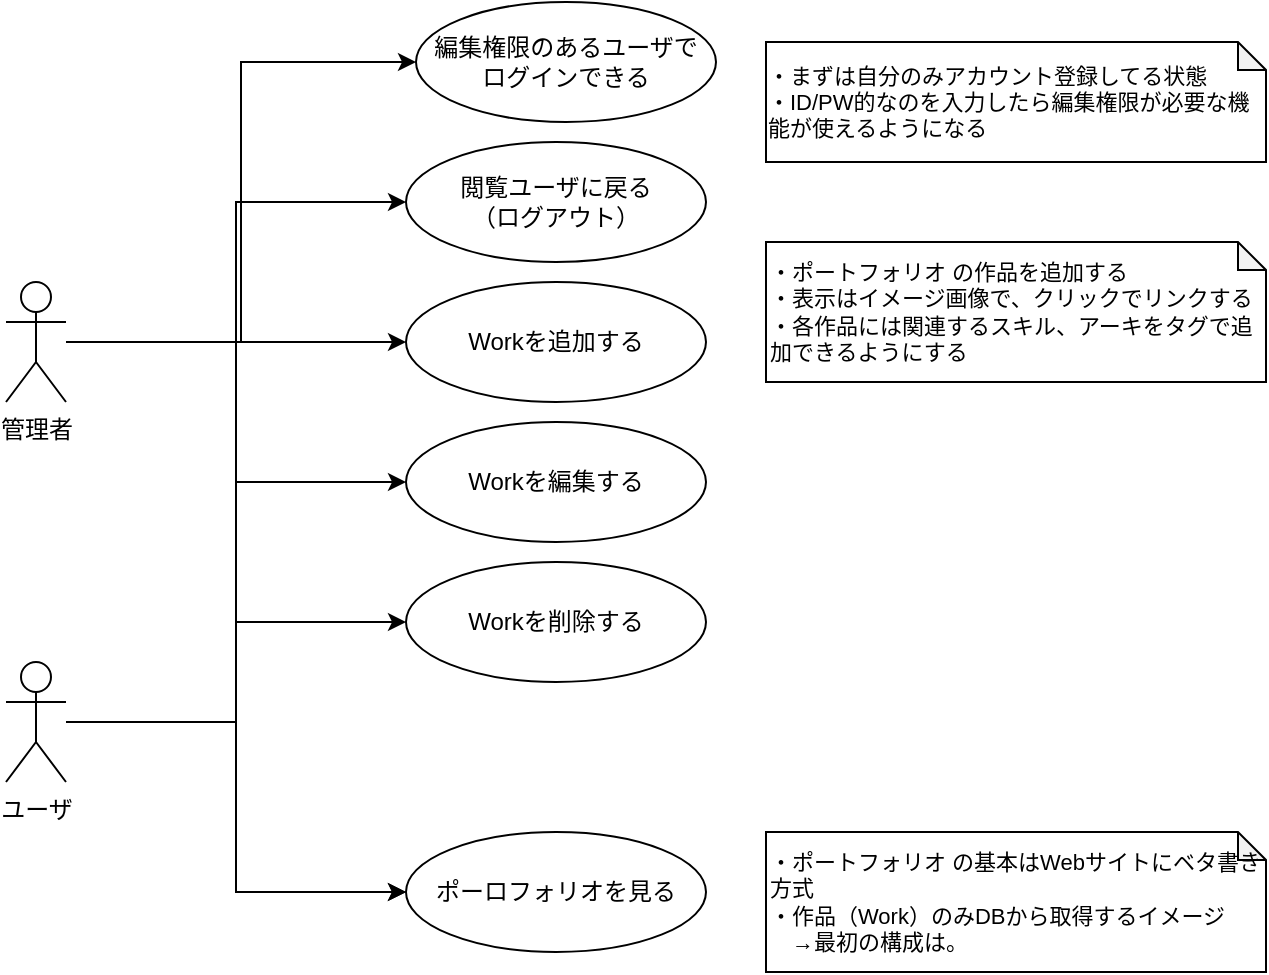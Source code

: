 <mxfile version="13.6.6" type="device" pages="3"><diagram id="HeWORIdY3KD_nEpGQdls" name="UseCase"><mxGraphModel dx="946" dy="544" grid="1" gridSize="10" guides="1" tooltips="1" connect="1" arrows="1" fold="1" page="1" pageScale="1" pageWidth="827" pageHeight="1169" math="0" shadow="0"><root><mxCell id="LyaG5LfeaQMu8W7W69Yl-0"/><mxCell id="LyaG5LfeaQMu8W7W69Yl-1" parent="LyaG5LfeaQMu8W7W69Yl-0"/><mxCell id="0gQRV1WzdWZrcxQRveQK-0" value="ポーロフォリオを見る" style="ellipse;whiteSpace=wrap;html=1;" parent="LyaG5LfeaQMu8W7W69Yl-1" vertex="1"><mxGeometry x="300" y="465" width="150" height="60" as="geometry"/></mxCell><mxCell id="0gQRV1WzdWZrcxQRveQK-7" value="閲覧ユーザに戻る&lt;br&gt;（ログアウト）" style="ellipse;whiteSpace=wrap;html=1;" parent="LyaG5LfeaQMu8W7W69Yl-1" vertex="1"><mxGeometry x="300" y="120" width="150" height="60" as="geometry"/></mxCell><mxCell id="0gQRV1WzdWZrcxQRveQK-8" value="編集権限のあるユーザで&lt;br&gt;ログインできる" style="ellipse;whiteSpace=wrap;html=1;" parent="LyaG5LfeaQMu8W7W69Yl-1" vertex="1"><mxGeometry x="305" y="50" width="150" height="60" as="geometry"/></mxCell><mxCell id="0gQRV1WzdWZrcxQRveQK-9" value="Workを編集する" style="ellipse;whiteSpace=wrap;html=1;" parent="LyaG5LfeaQMu8W7W69Yl-1" vertex="1"><mxGeometry x="300" y="260" width="150" height="60" as="geometry"/></mxCell><mxCell id="0gQRV1WzdWZrcxQRveQK-10" value="Workを追加する" style="ellipse;whiteSpace=wrap;html=1;" parent="LyaG5LfeaQMu8W7W69Yl-1" vertex="1"><mxGeometry x="300" y="190" width="150" height="60" as="geometry"/></mxCell><mxCell id="0gQRV1WzdWZrcxQRveQK-11" value="Workを削除する" style="ellipse;whiteSpace=wrap;html=1;" parent="LyaG5LfeaQMu8W7W69Yl-1" vertex="1"><mxGeometry x="300" y="330" width="150" height="60" as="geometry"/></mxCell><mxCell id="63rCEievMfwmWkdutWM2-0" value="&lt;div style=&quot;text-align: left ; font-size: 11px&quot;&gt;&lt;span&gt;&lt;font style=&quot;font-size: 11px&quot;&gt;・まずは自分のみアカウント登録してる状態&lt;/font&gt;&lt;/span&gt;&lt;/div&gt;&lt;div style=&quot;text-align: left ; font-size: 11px&quot;&gt;&lt;span&gt;&lt;font style=&quot;font-size: 11px&quot;&gt;・ID/PW的なのを入力したら編集権限が必要な機能が使えるようになる&lt;/font&gt;&lt;/span&gt;&lt;/div&gt;" style="shape=note;whiteSpace=wrap;html=1;backgroundOutline=1;darkOpacity=0.05;size=14;" parent="LyaG5LfeaQMu8W7W69Yl-1" vertex="1"><mxGeometry x="480" y="70" width="250" height="60" as="geometry"/></mxCell><mxCell id="63rCEievMfwmWkdutWM2-1" value="&lt;div style=&quot;font-size: 11px&quot;&gt;&lt;span&gt;&lt;font style=&quot;font-size: 11px&quot;&gt;・ポートフォリオ の作品を追加する&lt;br&gt;&lt;/font&gt;&lt;/span&gt;&lt;/div&gt;&lt;div style=&quot;font-size: 11px&quot;&gt;&lt;span&gt;&lt;font style=&quot;font-size: 11px&quot;&gt;・表示はイメージ画像で、クリックでリンクする&lt;/font&gt;&lt;/span&gt;&lt;/div&gt;&lt;div style=&quot;font-size: 11px&quot;&gt;&lt;span&gt;&lt;font style=&quot;font-size: 11px&quot;&gt;・各作品には関連するスキル、アーキをタグで追加できるようにする&lt;/font&gt;&lt;/span&gt;&lt;/div&gt;" style="shape=note;whiteSpace=wrap;html=1;backgroundOutline=1;darkOpacity=0.05;size=14;align=left;" parent="LyaG5LfeaQMu8W7W69Yl-1" vertex="1"><mxGeometry x="480" y="170" width="250" height="70" as="geometry"/></mxCell><mxCell id="IfOAqyNNCJrkf_Qbl6Eg-5" style="edgeStyle=orthogonalEdgeStyle;rounded=0;orthogonalLoop=1;jettySize=auto;html=1;entryX=0;entryY=0.5;entryDx=0;entryDy=0;" parent="LyaG5LfeaQMu8W7W69Yl-1" source="IfOAqyNNCJrkf_Qbl6Eg-0" target="0gQRV1WzdWZrcxQRveQK-8" edge="1"><mxGeometry relative="1" as="geometry"><mxPoint x="220" y="150" as="targetPoint"/></mxGeometry></mxCell><mxCell id="IfOAqyNNCJrkf_Qbl6Eg-6" style="edgeStyle=orthogonalEdgeStyle;rounded=0;orthogonalLoop=1;jettySize=auto;html=1;entryX=0;entryY=0.5;entryDx=0;entryDy=0;" parent="LyaG5LfeaQMu8W7W69Yl-1" source="IfOAqyNNCJrkf_Qbl6Eg-0" target="0gQRV1WzdWZrcxQRveQK-7" edge="1"><mxGeometry relative="1" as="geometry"/></mxCell><mxCell id="IfOAqyNNCJrkf_Qbl6Eg-7" style="edgeStyle=orthogonalEdgeStyle;rounded=0;orthogonalLoop=1;jettySize=auto;html=1;entryX=0;entryY=0.5;entryDx=0;entryDy=0;" parent="LyaG5LfeaQMu8W7W69Yl-1" source="IfOAqyNNCJrkf_Qbl6Eg-0" target="0gQRV1WzdWZrcxQRveQK-10" edge="1"><mxGeometry relative="1" as="geometry"/></mxCell><mxCell id="IfOAqyNNCJrkf_Qbl6Eg-8" style="edgeStyle=orthogonalEdgeStyle;rounded=0;orthogonalLoop=1;jettySize=auto;html=1;entryX=0;entryY=0.5;entryDx=0;entryDy=0;" parent="LyaG5LfeaQMu8W7W69Yl-1" source="IfOAqyNNCJrkf_Qbl6Eg-0" target="0gQRV1WzdWZrcxQRveQK-9" edge="1"><mxGeometry relative="1" as="geometry"/></mxCell><mxCell id="IfOAqyNNCJrkf_Qbl6Eg-9" style="edgeStyle=orthogonalEdgeStyle;rounded=0;orthogonalLoop=1;jettySize=auto;html=1;entryX=0;entryY=0.5;entryDx=0;entryDy=0;" parent="LyaG5LfeaQMu8W7W69Yl-1" source="IfOAqyNNCJrkf_Qbl6Eg-0" target="0gQRV1WzdWZrcxQRveQK-11" edge="1"><mxGeometry relative="1" as="geometry"/></mxCell><mxCell id="IfOAqyNNCJrkf_Qbl6Eg-13" style="edgeStyle=orthogonalEdgeStyle;rounded=0;orthogonalLoop=1;jettySize=auto;html=1;entryX=0;entryY=0.5;entryDx=0;entryDy=0;" parent="LyaG5LfeaQMu8W7W69Yl-1" source="IfOAqyNNCJrkf_Qbl6Eg-0" target="0gQRV1WzdWZrcxQRveQK-0" edge="1"><mxGeometry relative="1" as="geometry"/></mxCell><mxCell id="IfOAqyNNCJrkf_Qbl6Eg-0" value="管理者" style="shape=umlActor;verticalLabelPosition=bottom;verticalAlign=top;html=1;" parent="LyaG5LfeaQMu8W7W69Yl-1" vertex="1"><mxGeometry x="100" y="190" width="30" height="60" as="geometry"/></mxCell><mxCell id="IfOAqyNNCJrkf_Qbl6Eg-12" style="edgeStyle=orthogonalEdgeStyle;rounded=0;orthogonalLoop=1;jettySize=auto;html=1;entryX=0;entryY=0.5;entryDx=0;entryDy=0;" parent="LyaG5LfeaQMu8W7W69Yl-1" source="IfOAqyNNCJrkf_Qbl6Eg-11" target="0gQRV1WzdWZrcxQRveQK-0" edge="1"><mxGeometry relative="1" as="geometry"/></mxCell><mxCell id="IfOAqyNNCJrkf_Qbl6Eg-11" value="ユーザ" style="shape=umlActor;verticalLabelPosition=bottom;verticalAlign=top;html=1;" parent="LyaG5LfeaQMu8W7W69Yl-1" vertex="1"><mxGeometry x="100" y="380" width="30" height="60" as="geometry"/></mxCell><mxCell id="9KXZGYER0FyRdzh0GAQT-2" value="&lt;div style=&quot;font-size: 11px&quot;&gt;・ポートフォリオ の基本はWebサイトにベタ書き方式&lt;/div&gt;&lt;div style=&quot;font-size: 11px&quot;&gt;・作品（Work）のみDBから取得するイメージ&lt;/div&gt;&lt;div style=&quot;font-size: 11px&quot;&gt;　→最初の構成は。&lt;/div&gt;" style="shape=note;whiteSpace=wrap;html=1;backgroundOutline=1;darkOpacity=0.05;size=14;align=left;" parent="LyaG5LfeaQMu8W7W69Yl-1" vertex="1"><mxGeometry x="480" y="465" width="250" height="70" as="geometry"/></mxCell></root></mxGraphModel></diagram><diagram id="C5RBs43oDa-KdzZeNtuy" name="Class"><mxGraphModel dx="946" dy="544" grid="1" gridSize="10" guides="1" tooltips="1" connect="1" arrows="1" fold="1" page="1" pageScale="1" pageWidth="827" pageHeight="1169" math="0" shadow="0"><root><mxCell id="WIyWlLk6GJQsqaUBKTNV-0"/><mxCell id="WIyWlLk6GJQsqaUBKTNV-1" parent="WIyWlLk6GJQsqaUBKTNV-0"/><mxCell id="zkfFHV4jXpPFQw0GAbJ--0" value="Account" style="swimlane;fontStyle=2;align=center;verticalAlign=top;childLayout=stackLayout;horizontal=1;startSize=26;horizontalStack=0;resizeParent=1;resizeLast=0;collapsible=1;marginBottom=0;rounded=0;shadow=0;strokeWidth=1;" parent="WIyWlLk6GJQsqaUBKTNV-1" vertex="1"><mxGeometry x="130" y="55" width="160" height="138" as="geometry"><mxRectangle x="230" y="140" width="160" height="26" as="alternateBounds"/></mxGeometry></mxCell><mxCell id="zkfFHV4jXpPFQw0GAbJ--1" value="id" style="text;align=left;verticalAlign=top;spacingLeft=4;spacingRight=4;overflow=hidden;rotatable=0;points=[[0,0.5],[1,0.5]];portConstraint=eastwest;" parent="zkfFHV4jXpPFQw0GAbJ--0" vertex="1"><mxGeometry y="26" width="160" height="26" as="geometry"/></mxCell><mxCell id="zkfFHV4jXpPFQw0GAbJ--2" value="pw" style="text;align=left;verticalAlign=top;spacingLeft=4;spacingRight=4;overflow=hidden;rotatable=0;points=[[0,0.5],[1,0.5]];portConstraint=eastwest;rounded=0;shadow=0;html=0;" parent="zkfFHV4jXpPFQw0GAbJ--0" vertex="1"><mxGeometry y="52" width="160" height="26" as="geometry"/></mxCell><mxCell id="zkfFHV4jXpPFQw0GAbJ--4" value="" style="line;html=1;strokeWidth=1;align=left;verticalAlign=middle;spacingTop=-1;spacingLeft=3;spacingRight=3;rotatable=0;labelPosition=right;points=[];portConstraint=eastwest;" parent="zkfFHV4jXpPFQw0GAbJ--0" vertex="1"><mxGeometry y="78" width="160" height="8" as="geometry"/></mxCell><mxCell id="zkfFHV4jXpPFQw0GAbJ--5" value="Purchase Parking Pass" style="text;align=left;verticalAlign=top;spacingLeft=4;spacingRight=4;overflow=hidden;rotatable=0;points=[[0,0.5],[1,0.5]];portConstraint=eastwest;" parent="zkfFHV4jXpPFQw0GAbJ--0" vertex="1"><mxGeometry y="86" width="160" height="26" as="geometry"/></mxCell><mxCell id="zkfFHV4jXpPFQw0GAbJ--12" value="" style="endArrow=block;endSize=10;endFill=0;shadow=0;strokeWidth=1;rounded=0;edgeStyle=elbowEdgeStyle;elbow=vertical;entryX=0.5;entryY=1;entryDx=0;entryDy=0;" parent="WIyWlLk6GJQsqaUBKTNV-1" source="zkfFHV4jXpPFQw0GAbJ--6" target="zkfFHV4jXpPFQw0GAbJ--17" edge="1"><mxGeometry width="160" relative="1" as="geometry"><mxPoint x="110" y="138" as="sourcePoint"/><mxPoint x="450" y="275" as="targetPoint"/></mxGeometry></mxCell><mxCell id="zkfFHV4jXpPFQw0GAbJ--17" value="Work" style="swimlane;fontStyle=0;align=center;verticalAlign=top;childLayout=stackLayout;horizontal=1;startSize=26;horizontalStack=0;resizeParent=1;resizeLast=0;collapsible=1;marginBottom=0;rounded=0;shadow=0;strokeWidth=1;" parent="WIyWlLk6GJQsqaUBKTNV-1" vertex="1"><mxGeometry x="418" y="55" width="160" height="216" as="geometry"><mxRectangle x="550" y="140" width="160" height="26" as="alternateBounds"/></mxGeometry></mxCell><mxCell id="zkfFHV4jXpPFQw0GAbJ--18" value="id" style="text;align=left;verticalAlign=top;spacingLeft=4;spacingRight=4;overflow=hidden;rotatable=0;points=[[0,0.5],[1,0.5]];portConstraint=eastwest;" parent="zkfFHV4jXpPFQw0GAbJ--17" vertex="1"><mxGeometry y="26" width="160" height="26" as="geometry"/></mxCell><mxCell id="zkfFHV4jXpPFQw0GAbJ--19" value="accountId" style="text;align=left;verticalAlign=top;spacingLeft=4;spacingRight=4;overflow=hidden;rotatable=0;points=[[0,0.5],[1,0.5]];portConstraint=eastwest;rounded=0;shadow=0;html=0;" parent="zkfFHV4jXpPFQw0GAbJ--17" vertex="1"><mxGeometry y="52" width="160" height="26" as="geometry"/></mxCell><mxCell id="zkfFHV4jXpPFQw0GAbJ--20" value="link" style="text;align=left;verticalAlign=top;spacingLeft=4;spacingRight=4;overflow=hidden;rotatable=0;points=[[0,0.5],[1,0.5]];portConstraint=eastwest;rounded=0;shadow=0;html=0;" parent="zkfFHV4jXpPFQw0GAbJ--17" vertex="1"><mxGeometry y="78" width="160" height="26" as="geometry"/></mxCell><mxCell id="zkfFHV4jXpPFQw0GAbJ--21" value="imgPath" style="text;align=left;verticalAlign=top;spacingLeft=4;spacingRight=4;overflow=hidden;rotatable=0;points=[[0,0.5],[1,0.5]];portConstraint=eastwest;rounded=0;shadow=0;html=0;" parent="zkfFHV4jXpPFQw0GAbJ--17" vertex="1"><mxGeometry y="104" width="160" height="26" as="geometry"/></mxCell><mxCell id="zkfFHV4jXpPFQw0GAbJ--23" value="" style="line;html=1;strokeWidth=1;align=left;verticalAlign=middle;spacingTop=-1;spacingLeft=3;spacingRight=3;rotatable=0;labelPosition=right;points=[];portConstraint=eastwest;" parent="zkfFHV4jXpPFQw0GAbJ--17" vertex="1"><mxGeometry y="130" width="160" height="8" as="geometry"/></mxCell><mxCell id="zkfFHV4jXpPFQw0GAbJ--24" value="Validate" style="text;align=left;verticalAlign=top;spacingLeft=4;spacingRight=4;overflow=hidden;rotatable=0;points=[[0,0.5],[1,0.5]];portConstraint=eastwest;" parent="zkfFHV4jXpPFQw0GAbJ--17" vertex="1"><mxGeometry y="138" width="160" height="26" as="geometry"/></mxCell><mxCell id="zkfFHV4jXpPFQw0GAbJ--25" value="Output As Label" style="text;align=left;verticalAlign=top;spacingLeft=4;spacingRight=4;overflow=hidden;rotatable=0;points=[[0,0.5],[1,0.5]];portConstraint=eastwest;" parent="zkfFHV4jXpPFQw0GAbJ--17" vertex="1"><mxGeometry y="164" width="160" height="26" as="geometry"/></mxCell><mxCell id="zkfFHV4jXpPFQw0GAbJ--26" value="" style="endArrow=open;shadow=0;strokeWidth=1;rounded=0;endFill=1;edgeStyle=elbowEdgeStyle;elbow=vertical;" parent="WIyWlLk6GJQsqaUBKTNV-1" source="zkfFHV4jXpPFQw0GAbJ--0" target="zkfFHV4jXpPFQw0GAbJ--17" edge="1"><mxGeometry x="0.5" y="41" relative="1" as="geometry"><mxPoint x="290" y="127" as="sourcePoint"/><mxPoint x="450" y="127" as="targetPoint"/><mxPoint x="-40" y="32" as="offset"/></mxGeometry></mxCell><mxCell id="zkfFHV4jXpPFQw0GAbJ--27" value="1" style="resizable=0;align=left;verticalAlign=bottom;labelBackgroundColor=none;fontSize=12;" parent="zkfFHV4jXpPFQw0GAbJ--26" connectable="0" vertex="1"><mxGeometry x="-1" relative="1" as="geometry"><mxPoint y="4" as="offset"/></mxGeometry></mxCell><mxCell id="zkfFHV4jXpPFQw0GAbJ--28" value="0..*" style="resizable=0;align=right;verticalAlign=bottom;labelBackgroundColor=none;fontSize=12;" parent="zkfFHV4jXpPFQw0GAbJ--26" connectable="0" vertex="1"><mxGeometry x="1" relative="1" as="geometry"><mxPoint x="-7" y="4" as="offset"/></mxGeometry></mxCell><mxCell id="zkfFHV4jXpPFQw0GAbJ--6" value="Tag" style="swimlane;fontStyle=0;align=center;verticalAlign=top;childLayout=stackLayout;horizontal=1;startSize=26;horizontalStack=0;resizeParent=1;resizeLast=0;collapsible=1;marginBottom=0;rounded=0;shadow=0;strokeWidth=1;" parent="WIyWlLk6GJQsqaUBKTNV-1" vertex="1"><mxGeometry x="330" y="335" width="160" height="164" as="geometry"><mxRectangle x="130" y="380" width="160" height="26" as="alternateBounds"/></mxGeometry></mxCell><mxCell id="zkfFHV4jXpPFQw0GAbJ--7" value="id" style="text;align=left;verticalAlign=top;spacingLeft=4;spacingRight=4;overflow=hidden;rotatable=0;points=[[0,0.5],[1,0.5]];portConstraint=eastwest;" parent="zkfFHV4jXpPFQw0GAbJ--6" vertex="1"><mxGeometry y="26" width="160" height="26" as="geometry"/></mxCell><mxCell id="qh7_NJEqFo_nPuTC1lb2-1" value="tagName" style="text;align=left;verticalAlign=top;spacingLeft=4;spacingRight=4;overflow=hidden;rotatable=0;points=[[0,0.5],[1,0.5]];portConstraint=eastwest;rounded=0;shadow=0;html=0;" parent="zkfFHV4jXpPFQw0GAbJ--6" vertex="1"><mxGeometry y="52" width="160" height="26" as="geometry"/></mxCell><mxCell id="zkfFHV4jXpPFQw0GAbJ--9" value="" style="line;html=1;strokeWidth=1;align=left;verticalAlign=middle;spacingTop=-1;spacingLeft=3;spacingRight=3;rotatable=0;labelPosition=right;points=[];portConstraint=eastwest;" parent="zkfFHV4jXpPFQw0GAbJ--6" vertex="1"><mxGeometry y="78" width="160" height="8" as="geometry"/></mxCell><mxCell id="zkfFHV4jXpPFQw0GAbJ--10" value="Is Eligibale To Enroll" style="text;align=left;verticalAlign=top;spacingLeft=4;spacingRight=4;overflow=hidden;rotatable=0;points=[[0,0.5],[1,0.5]];portConstraint=eastwest;fontStyle=4" parent="zkfFHV4jXpPFQw0GAbJ--6" vertex="1"><mxGeometry y="86" width="160" height="26" as="geometry"/></mxCell><mxCell id="zkfFHV4jXpPFQw0GAbJ--11" value="Get Seminars Taken" style="text;align=left;verticalAlign=top;spacingLeft=4;spacingRight=4;overflow=hidden;rotatable=0;points=[[0,0.5],[1,0.5]];portConstraint=eastwest;" parent="zkfFHV4jXpPFQw0GAbJ--6" vertex="1"><mxGeometry y="112" width="160" height="26" as="geometry"/></mxCell><mxCell id="zmDJXrDCXjKiV6emjAjj-0" value="&lt;div style=&quot;font-size: 11px&quot;&gt;・Workへのアクセスは&lt;/div&gt;&lt;div style=&quot;font-size: 11px&quot;&gt;/account/{id}/works&lt;/div&gt;" style="shape=note;whiteSpace=wrap;html=1;backgroundOutline=1;darkOpacity=0.05;size=14;align=left;" parent="WIyWlLk6GJQsqaUBKTNV-1" vertex="1"><mxGeometry x="590" y="40" width="150" height="51" as="geometry"/></mxCell></root></mxGraphModel></diagram><diagram id="O5yjps4JusTrOzc7Xrj1" name="Page-3"><mxGraphModel dx="946" dy="544" grid="1" gridSize="10" guides="1" tooltips="1" connect="1" arrows="1" fold="1" page="1" pageScale="1" pageWidth="827" pageHeight="1169" math="0" shadow="0"><root><mxCell id="FQ89jGQfYn_p9mGKCrkI-0"/><mxCell id="FQ89jGQfYn_p9mGKCrkI-1" parent="FQ89jGQfYn_p9mGKCrkI-0"/></root></mxGraphModel></diagram></mxfile>